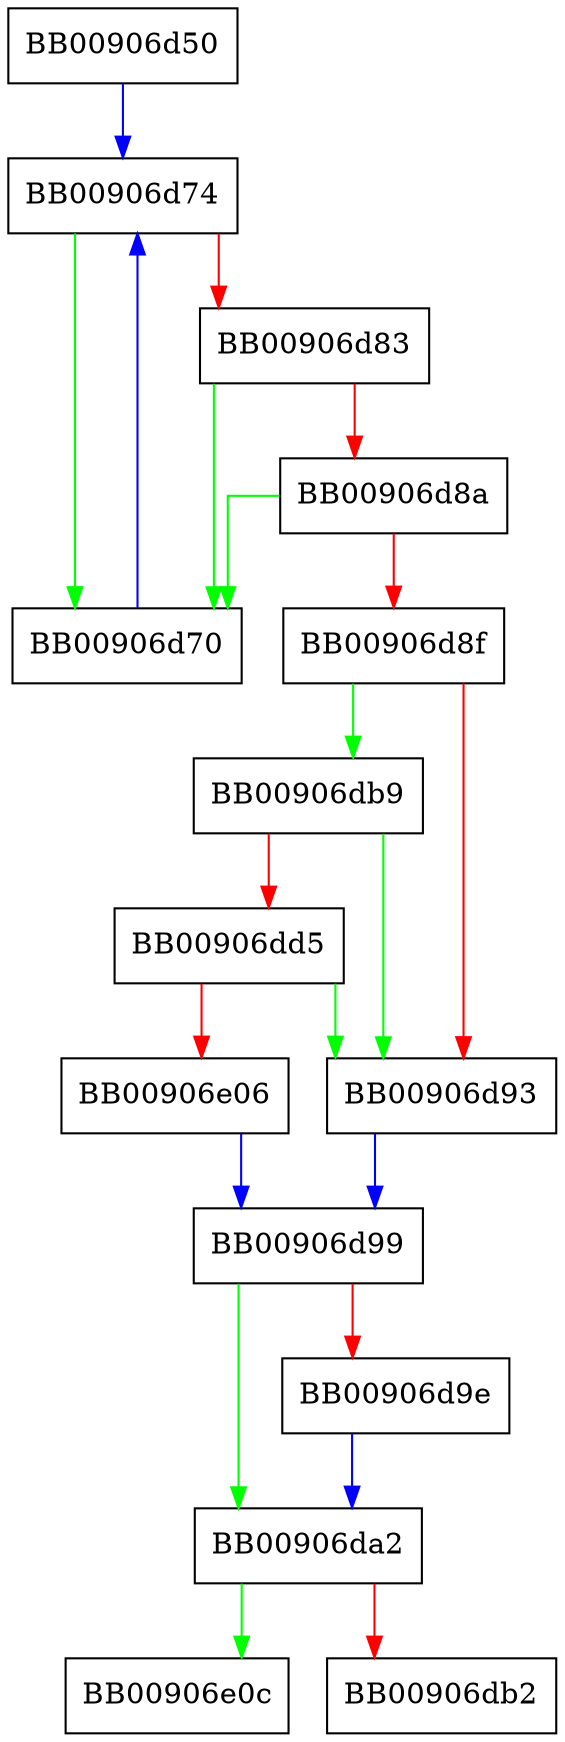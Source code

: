 digraph __strtold_nan {
  node [shape="box"];
  graph [splines=ortho];
  BB00906d50 -> BB00906d74 [color="blue"];
  BB00906d70 -> BB00906d74 [color="blue"];
  BB00906d74 -> BB00906d70 [color="green"];
  BB00906d74 -> BB00906d83 [color="red"];
  BB00906d83 -> BB00906d70 [color="green"];
  BB00906d83 -> BB00906d8a [color="red"];
  BB00906d8a -> BB00906d70 [color="green"];
  BB00906d8a -> BB00906d8f [color="red"];
  BB00906d8f -> BB00906db9 [color="green"];
  BB00906d8f -> BB00906d93 [color="red"];
  BB00906d93 -> BB00906d99 [color="blue"];
  BB00906d99 -> BB00906da2 [color="green"];
  BB00906d99 -> BB00906d9e [color="red"];
  BB00906d9e -> BB00906da2 [color="blue"];
  BB00906da2 -> BB00906e0c [color="green"];
  BB00906da2 -> BB00906db2 [color="red"];
  BB00906db9 -> BB00906d93 [color="green"];
  BB00906db9 -> BB00906dd5 [color="red"];
  BB00906dd5 -> BB00906d93 [color="green"];
  BB00906dd5 -> BB00906e06 [color="red"];
  BB00906e06 -> BB00906d99 [color="blue"];
}